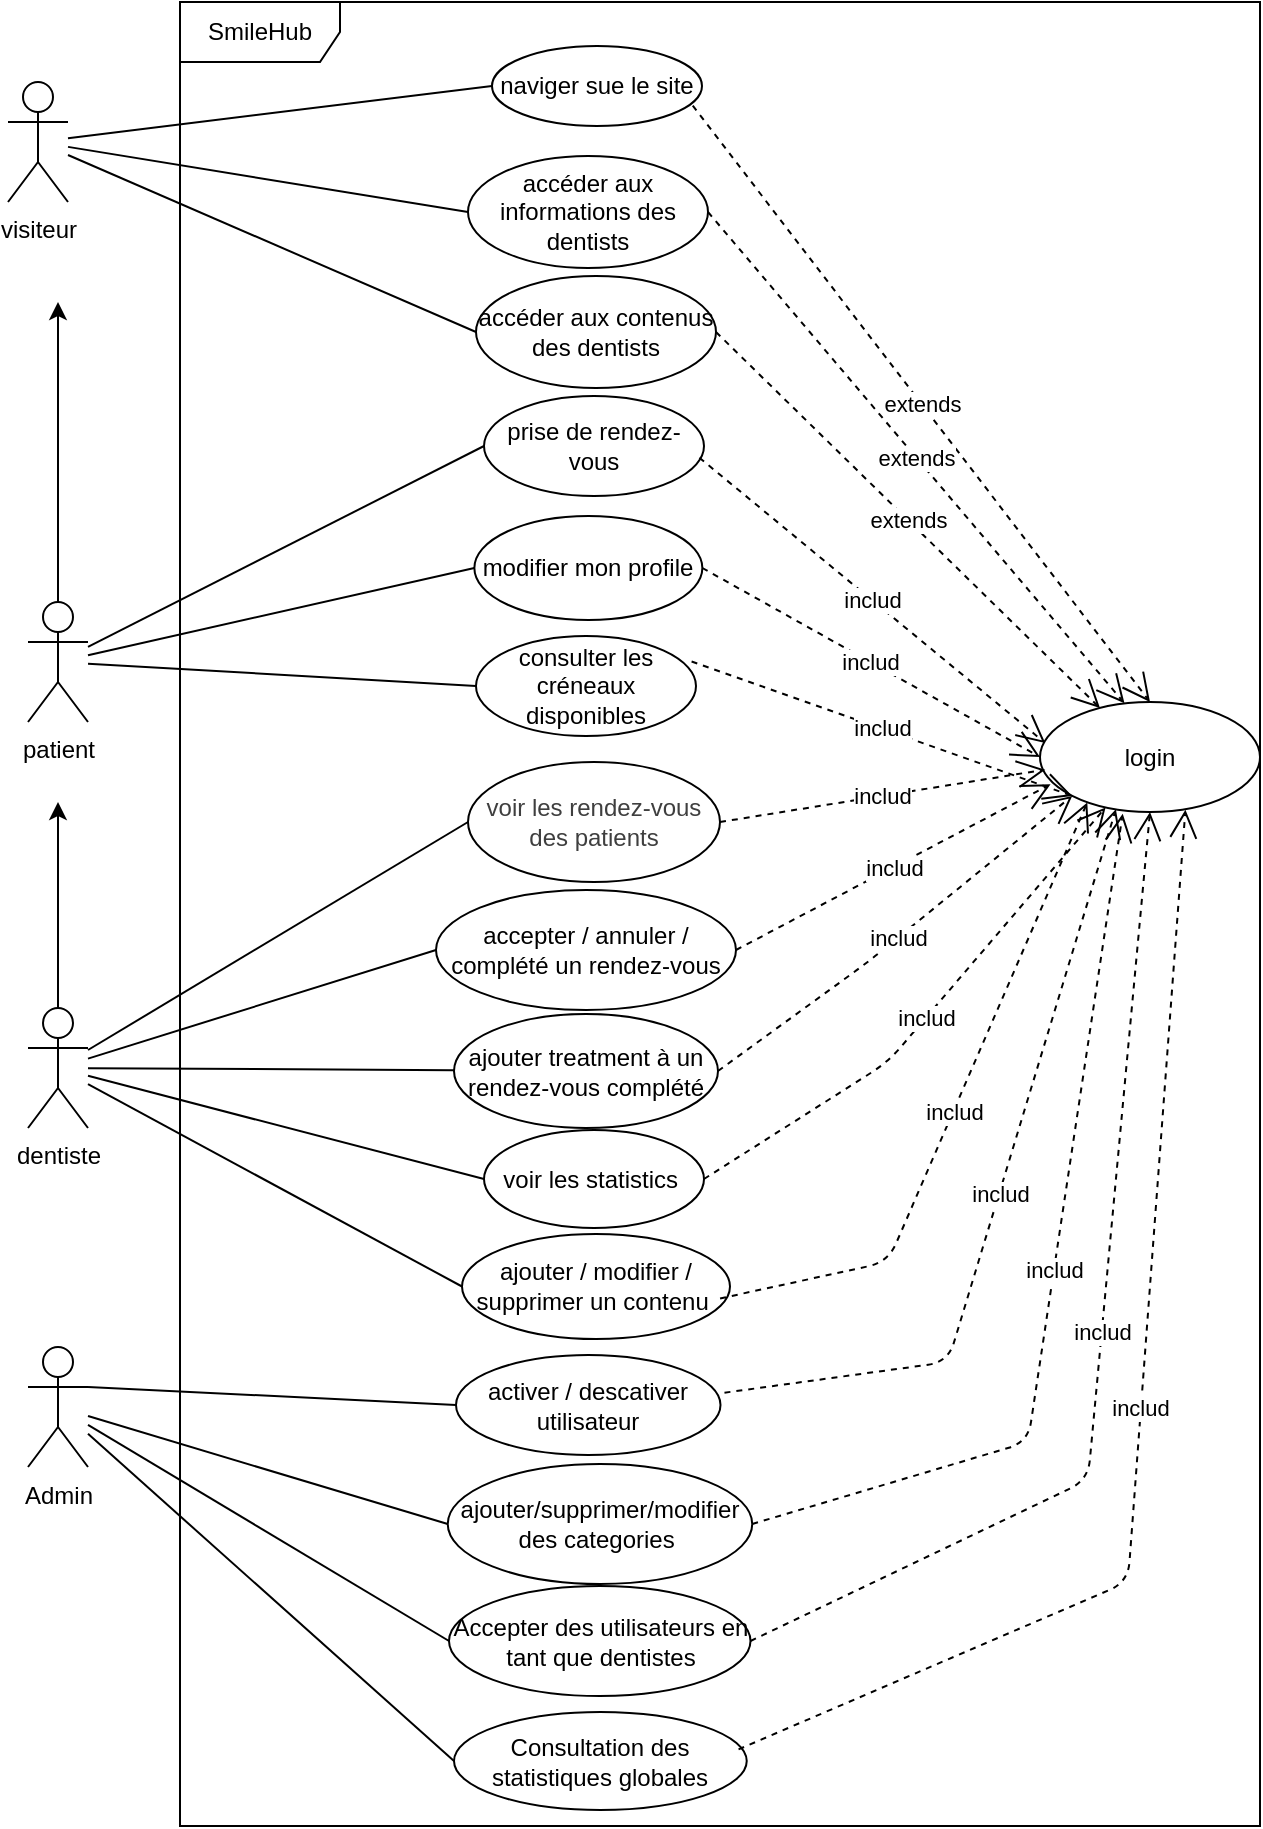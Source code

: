 <mxfile>
    <diagram id="GOKPqpnqBQfmIKEEnT1D" name="Page-1">
        <mxGraphModel dx="1791" dy="924" grid="1" gridSize="10" guides="1" tooltips="1" connect="1" arrows="1" fold="1" page="0" pageScale="1" pageWidth="850" pageHeight="1100" math="0" shadow="0">
            <root>
                <mxCell id="0"/>
                <mxCell id="1" parent="0"/>
                <mxCell id="3" value="SmileHub" style="shape=umlFrame;whiteSpace=wrap;html=1;width=80;height=30;" parent="1" vertex="1">
                    <mxGeometry x="-104" y="60" width="540" height="912" as="geometry"/>
                </mxCell>
                <mxCell id="4" value="visiteur" style="shape=umlActor;verticalLabelPosition=bottom;verticalAlign=top;html=1;" parent="1" vertex="1">
                    <mxGeometry x="-190" y="100" width="30" height="60" as="geometry"/>
                </mxCell>
                <mxCell id="62" style="edgeStyle=none;html=1;" parent="1" source="6" edge="1">
                    <mxGeometry relative="1" as="geometry">
                        <mxPoint x="-165" y="460" as="targetPoint"/>
                    </mxGeometry>
                </mxCell>
                <mxCell id="6" value="dentiste" style="shape=umlActor;verticalLabelPosition=bottom;verticalAlign=top;html=1;" parent="1" vertex="1">
                    <mxGeometry x="-180" y="563" width="30" height="60" as="geometry"/>
                </mxCell>
                <mxCell id="7" value="Admin" style="shape=umlActor;verticalLabelPosition=bottom;verticalAlign=top;html=1;" parent="1" vertex="1">
                    <mxGeometry x="-180" y="732.5" width="30" height="60" as="geometry"/>
                </mxCell>
                <mxCell id="8" value="naviger sue le site" style="ellipse;whiteSpace=wrap;html=1;" parent="1" vertex="1">
                    <mxGeometry x="52" y="82" width="105" height="40" as="geometry"/>
                </mxCell>
                <mxCell id="9" value="&lt;span style=&quot;color: rgb(0, 0, 0);&quot;&gt;accéder aux informations des dentists&lt;/span&gt;" style="ellipse;whiteSpace=wrap;html=1;" parent="1" vertex="1">
                    <mxGeometry x="40" y="137" width="120" height="56" as="geometry"/>
                </mxCell>
                <mxCell id="10" value="prise de rendez-vous" style="ellipse;whiteSpace=wrap;html=1;" parent="1" vertex="1">
                    <mxGeometry x="48" y="257" width="110" height="50" as="geometry"/>
                </mxCell>
                <mxCell id="11" value="modifier mon profile" style="ellipse;whiteSpace=wrap;html=1;" parent="1" vertex="1">
                    <mxGeometry x="43.18" y="317" width="114" height="52" as="geometry"/>
                </mxCell>
                <mxCell id="12" value="" style="endArrow=none;html=1;entryX=0;entryY=0.5;entryDx=0;entryDy=0;" parent="1" source="4" target="8" edge="1">
                    <mxGeometry width="50" height="50" relative="1" as="geometry">
                        <mxPoint x="-140" y="280" as="sourcePoint"/>
                        <mxPoint x="30" y="210" as="targetPoint"/>
                    </mxGeometry>
                </mxCell>
                <mxCell id="13" value="" style="endArrow=none;html=1;entryX=0;entryY=0.5;entryDx=0;entryDy=0;" parent="1" source="4" target="9" edge="1">
                    <mxGeometry width="50" height="50" relative="1" as="geometry">
                        <mxPoint x="-160" y="280" as="sourcePoint"/>
                        <mxPoint x="50.0" y="165" as="targetPoint"/>
                    </mxGeometry>
                </mxCell>
                <mxCell id="14" value="" style="endArrow=none;html=1;entryX=0;entryY=0.5;entryDx=0;entryDy=0;" parent="1" source="41" target="10" edge="1">
                    <mxGeometry width="50" height="50" relative="1" as="geometry">
                        <mxPoint x="-110.0" y="310" as="sourcePoint"/>
                        <mxPoint x="70.0" y="185" as="targetPoint"/>
                    </mxGeometry>
                </mxCell>
                <mxCell id="15" value="" style="endArrow=none;html=1;entryX=0;entryY=0.5;entryDx=0;entryDy=0;" parent="1" source="41" target="11" edge="1">
                    <mxGeometry width="50" height="50" relative="1" as="geometry">
                        <mxPoint x="-100.0" y="320" as="sourcePoint"/>
                        <mxPoint x="80.0" y="195" as="targetPoint"/>
                    </mxGeometry>
                </mxCell>
                <mxCell id="16" value="&lt;span style=&quot;color: rgb(63, 63, 63);&quot;&gt;voir les rendez-vous des patients&lt;/span&gt;" style="ellipse;whiteSpace=wrap;html=1;" parent="1" vertex="1">
                    <mxGeometry x="40" y="440" width="126" height="60" as="geometry"/>
                </mxCell>
                <mxCell id="17" value="accepter / annuler / complété un rendez-vous" style="ellipse;whiteSpace=wrap;html=1;" parent="1" vertex="1">
                    <mxGeometry x="24" y="504" width="150" height="60" as="geometry"/>
                </mxCell>
                <mxCell id="18" value="ajouter treatment à un rendez-vous complété" style="ellipse;whiteSpace=wrap;html=1;" parent="1" vertex="1">
                    <mxGeometry x="33" y="566" width="132" height="57" as="geometry"/>
                </mxCell>
                <mxCell id="20" value="" style="endArrow=none;html=1;entryX=0;entryY=0.5;entryDx=0;entryDy=0;" parent="1" source="6" target="16" edge="1">
                    <mxGeometry width="50" height="50" relative="1" as="geometry">
                        <mxPoint x="-170" y="530" as="sourcePoint"/>
                        <mxPoint x="51" y="620.23" as="targetPoint"/>
                    </mxGeometry>
                </mxCell>
                <mxCell id="21" value="" style="endArrow=none;html=1;entryX=0;entryY=0.5;entryDx=0;entryDy=0;" parent="1" source="6" target="17" edge="1">
                    <mxGeometry width="50" height="50" relative="1" as="geometry">
                        <mxPoint x="-170" y="544" as="sourcePoint"/>
                        <mxPoint x="61" y="455" as="targetPoint"/>
                    </mxGeometry>
                </mxCell>
                <mxCell id="22" value="" style="endArrow=none;html=1;" parent="1" source="6" target="18" edge="1">
                    <mxGeometry width="50" height="50" relative="1" as="geometry">
                        <mxPoint x="-150.0" y="553.962" as="sourcePoint"/>
                        <mxPoint x="71" y="465" as="targetPoint"/>
                    </mxGeometry>
                </mxCell>
                <mxCell id="24" value="ajouter/supprimer/modifier des categories&amp;nbsp;" style="ellipse;whiteSpace=wrap;html=1;" parent="1" vertex="1">
                    <mxGeometry x="29.87" y="791" width="152.25" height="60" as="geometry"/>
                </mxCell>
                <mxCell id="25" value="Accepter des utilisateurs en tant que dentistes" style="ellipse;whiteSpace=wrap;html=1;" parent="1" vertex="1">
                    <mxGeometry x="30.5" y="852" width="150.75" height="55" as="geometry"/>
                </mxCell>
                <mxCell id="26" value="Consultation des statistiques globales" style="ellipse;whiteSpace=wrap;html=1;" parent="1" vertex="1">
                    <mxGeometry x="33" y="915" width="146.37" height="49" as="geometry"/>
                </mxCell>
                <mxCell id="27" value="" style="endArrow=none;html=1;entryX=0;entryY=0.5;entryDx=0;entryDy=0;" parent="1" source="7" target="24" edge="1">
                    <mxGeometry width="50" height="50" relative="1" as="geometry">
                        <mxPoint x="-190" y="760" as="sourcePoint"/>
                        <mxPoint x="39.0" y="710.23" as="targetPoint"/>
                    </mxGeometry>
                </mxCell>
                <mxCell id="28" value="" style="endArrow=none;html=1;entryX=0;entryY=0.5;entryDx=0;entryDy=0;" parent="1" source="7" target="25" edge="1">
                    <mxGeometry width="50" height="50" relative="1" as="geometry">
                        <mxPoint x="-170" y="750" as="sourcePoint"/>
                        <mxPoint x="71.0" y="635" as="targetPoint"/>
                    </mxGeometry>
                </mxCell>
                <mxCell id="29" value="" style="endArrow=none;html=1;entryX=0;entryY=0.5;entryDx=0;entryDy=0;" parent="1" source="7" target="26" edge="1">
                    <mxGeometry width="50" height="50" relative="1" as="geometry">
                        <mxPoint x="-190" y="750" as="sourcePoint"/>
                        <mxPoint x="81.0" y="645" as="targetPoint"/>
                    </mxGeometry>
                </mxCell>
                <mxCell id="30" value="login" style="ellipse;whiteSpace=wrap;html=1;" parent="1" vertex="1">
                    <mxGeometry x="326" y="410" width="110" height="55" as="geometry"/>
                </mxCell>
                <mxCell id="31" value="includ" style="endArrow=open;endSize=12;dashed=1;html=1;exitX=0.979;exitY=0.617;exitDx=0;exitDy=0;entryX=0.024;entryY=0.373;entryDx=0;entryDy=0;exitPerimeter=0;entryPerimeter=0;" parent="1" source="10" target="30" edge="1">
                    <mxGeometry width="160" relative="1" as="geometry">
                        <mxPoint x="161" y="330" as="sourcePoint"/>
                        <mxPoint x="371" y="498.5" as="targetPoint"/>
                    </mxGeometry>
                </mxCell>
                <mxCell id="32" value="includ" style="endArrow=open;endSize=12;dashed=1;html=1;exitX=1;exitY=0.5;exitDx=0;exitDy=0;entryX=0;entryY=0.5;entryDx=0;entryDy=0;" parent="1" source="11" target="30" edge="1">
                    <mxGeometry width="160" relative="1" as="geometry">
                        <mxPoint x="170" y="284" as="sourcePoint"/>
                        <mxPoint x="380" y="452.5" as="targetPoint"/>
                    </mxGeometry>
                </mxCell>
                <mxCell id="33" value="includ" style="endArrow=open;endSize=12;dashed=1;html=1;exitX=1;exitY=0.5;exitDx=0;exitDy=0;entryX=0.024;entryY=0.615;entryDx=0;entryDy=0;entryPerimeter=0;" parent="1" source="16" target="30" edge="1">
                    <mxGeometry width="160" relative="1" as="geometry">
                        <mxPoint x="180" y="294" as="sourcePoint"/>
                        <mxPoint x="390" y="462.5" as="targetPoint"/>
                    </mxGeometry>
                </mxCell>
                <mxCell id="34" value="includ" style="endArrow=open;endSize=12;dashed=1;html=1;exitX=1;exitY=0.5;exitDx=0;exitDy=0;entryX=0.048;entryY=0.748;entryDx=0;entryDy=0;entryPerimeter=0;" parent="1" source="17" target="30" edge="1">
                    <mxGeometry width="160" relative="1" as="geometry">
                        <mxPoint x="190" y="304" as="sourcePoint"/>
                        <mxPoint x="400" y="472.5" as="targetPoint"/>
                    </mxGeometry>
                </mxCell>
                <mxCell id="35" value="includ" style="endArrow=open;endSize=12;dashed=1;html=1;exitX=1;exitY=0.5;exitDx=0;exitDy=0;entryX=0;entryY=1;entryDx=0;entryDy=0;" parent="1" source="18" target="30" edge="1">
                    <mxGeometry width="160" relative="1" as="geometry">
                        <mxPoint x="200" y="314" as="sourcePoint"/>
                        <mxPoint x="410" y="482.5" as="targetPoint"/>
                        <Array as="points">
                            <mxPoint x="240" y="540"/>
                        </Array>
                    </mxGeometry>
                </mxCell>
                <mxCell id="37" value="includ" style="endArrow=open;endSize=12;dashed=1;html=1;entryX=0.376;entryY=1.015;entryDx=0;entryDy=0;entryPerimeter=0;exitX=1;exitY=0.5;exitDx=0;exitDy=0;" parent="1" source="24" target="30" edge="1">
                    <mxGeometry width="160" relative="1" as="geometry">
                        <mxPoint x="220" y="334" as="sourcePoint"/>
                        <mxPoint x="430" y="502.5" as="targetPoint"/>
                        <Array as="points">
                            <mxPoint x="320" y="780"/>
                        </Array>
                    </mxGeometry>
                </mxCell>
                <mxCell id="38" value="includ" style="endArrow=open;endSize=12;dashed=1;html=1;exitX=1;exitY=0.5;exitDx=0;exitDy=0;entryX=0.5;entryY=1;entryDx=0;entryDy=0;" parent="1" source="25" target="30" edge="1">
                    <mxGeometry width="160" relative="1" as="geometry">
                        <mxPoint x="230" y="344" as="sourcePoint"/>
                        <mxPoint x="440" y="512.5" as="targetPoint"/>
                        <Array as="points">
                            <mxPoint x="350" y="799"/>
                        </Array>
                    </mxGeometry>
                </mxCell>
                <mxCell id="39" value="includ" style="endArrow=open;endSize=12;dashed=1;html=1;exitX=0.972;exitY=0.381;exitDx=0;exitDy=0;entryX=0.661;entryY=0.979;entryDx=0;entryDy=0;exitPerimeter=0;entryPerimeter=0;" parent="1" source="26" target="30" edge="1">
                    <mxGeometry width="160" relative="1" as="geometry">
                        <mxPoint x="240" y="354" as="sourcePoint"/>
                        <mxPoint x="450" y="522.5" as="targetPoint"/>
                        <Array as="points">
                            <mxPoint x="370" y="850"/>
                        </Array>
                    </mxGeometry>
                </mxCell>
                <mxCell id="61" style="edgeStyle=none;html=1;" parent="1" source="41" edge="1">
                    <mxGeometry relative="1" as="geometry">
                        <mxPoint x="-165" y="210" as="targetPoint"/>
                    </mxGeometry>
                </mxCell>
                <mxCell id="41" value="patient" style="shape=umlActor;verticalLabelPosition=bottom;verticalAlign=top;html=1;" parent="1" vertex="1">
                    <mxGeometry x="-180" y="360" width="30" height="60" as="geometry"/>
                </mxCell>
                <mxCell id="43" value="" style="endArrow=none;html=1;entryX=0;entryY=0.5;entryDx=0;entryDy=0;" parent="1" source="4" target="44" edge="1">
                    <mxGeometry width="50" height="50" relative="1" as="geometry">
                        <mxPoint x="-140" y="230.5" as="sourcePoint"/>
                        <mxPoint x="75.0" y="209" as="targetPoint"/>
                    </mxGeometry>
                </mxCell>
                <mxCell id="44" value="accéder aux contenus des dentists" style="ellipse;whiteSpace=wrap;html=1;" parent="1" vertex="1">
                    <mxGeometry x="44" y="197" width="120" height="56" as="geometry"/>
                </mxCell>
                <mxCell id="46" value="" style="endArrow=none;html=1;entryX=0;entryY=0.5;entryDx=0;entryDy=0;" parent="1" source="41" target="47" edge="1">
                    <mxGeometry width="50" height="50" relative="1" as="geometry">
                        <mxPoint x="-140" y="420" as="sourcePoint"/>
                        <mxPoint x="50.0" y="393" as="targetPoint"/>
                    </mxGeometry>
                </mxCell>
                <mxCell id="47" value="&lt;span&gt;consulter les créneaux disponibles&lt;/span&gt;" style="ellipse;whiteSpace=wrap;html=1;" parent="1" vertex="1">
                    <mxGeometry x="44" y="377" width="110" height="50" as="geometry"/>
                </mxCell>
                <mxCell id="48" value="includ" style="endArrow=open;endSize=12;dashed=1;html=1;entryX=0;entryY=1;entryDx=0;entryDy=0;exitX=0.98;exitY=0.255;exitDx=0;exitDy=0;exitPerimeter=0;" parent="1" source="47" target="30" edge="1">
                    <mxGeometry width="160" relative="1" as="geometry">
                        <mxPoint x="140" y="340" as="sourcePoint"/>
                        <mxPoint x="320.0" y="362.5" as="targetPoint"/>
                    </mxGeometry>
                </mxCell>
                <mxCell id="53" value="voir les statistics&amp;nbsp;" style="ellipse;whiteSpace=wrap;html=1;" parent="1" vertex="1">
                    <mxGeometry x="48" y="624" width="110" height="49" as="geometry"/>
                </mxCell>
                <mxCell id="54" value="" style="endArrow=none;html=1;entryX=0;entryY=0.5;entryDx=0;entryDy=0;" parent="1" source="6" target="53" edge="1">
                    <mxGeometry width="50" height="50" relative="1" as="geometry">
                        <mxPoint x="-160.0" y="619.719" as="sourcePoint"/>
                        <mxPoint x="71" y="523.05" as="targetPoint"/>
                    </mxGeometry>
                </mxCell>
                <mxCell id="55" value="includ" style="endArrow=open;endSize=12;dashed=1;html=1;exitX=1;exitY=0.5;exitDx=0;exitDy=0;entryX=0.298;entryY=0.959;entryDx=0;entryDy=0;entryPerimeter=0;" parent="1" source="53" target="30" edge="1">
                    <mxGeometry width="160" relative="1" as="geometry">
                        <mxPoint x="200" y="372.05" as="sourcePoint"/>
                        <mxPoint x="326.109" y="429.995" as="targetPoint"/>
                        <Array as="points">
                            <mxPoint x="250" y="590"/>
                        </Array>
                    </mxGeometry>
                </mxCell>
                <mxCell id="58" value="extends" style="endArrow=open;endSize=12;dashed=1;html=1;exitX=0.956;exitY=0.744;exitDx=0;exitDy=0;exitPerimeter=0;entryX=0.5;entryY=0;entryDx=0;entryDy=0;" parent="1" source="8" target="30" edge="1">
                    <mxGeometry width="160" relative="1" as="geometry">
                        <mxPoint x="-20" y="240" as="sourcePoint"/>
                        <mxPoint x="140" y="240" as="targetPoint"/>
                    </mxGeometry>
                </mxCell>
                <mxCell id="59" value="extends" style="endArrow=open;endSize=12;dashed=1;html=1;exitX=1;exitY=0.5;exitDx=0;exitDy=0;entryX=0.384;entryY=0.011;entryDx=0;entryDy=0;entryPerimeter=0;" parent="1" source="9" target="30" edge="1">
                    <mxGeometry width="160" relative="1" as="geometry">
                        <mxPoint x="250" y="130" as="sourcePoint"/>
                        <mxPoint x="410" y="130" as="targetPoint"/>
                    </mxGeometry>
                </mxCell>
                <mxCell id="60" value="extends" style="endArrow=open;endSize=12;dashed=1;html=1;exitX=1;exitY=0.5;exitDx=0;exitDy=0;" parent="1" source="44" target="30" edge="1">
                    <mxGeometry width="160" relative="1" as="geometry">
                        <mxPoint x="220" y="200" as="sourcePoint"/>
                        <mxPoint x="380" y="200" as="targetPoint"/>
                    </mxGeometry>
                </mxCell>
                <mxCell id="68" value="&lt;span style=&quot;color: rgb(0, 0, 0);&quot;&gt;activer / descativer utilisateur&lt;/span&gt;" style="ellipse;whiteSpace=wrap;html=1;" parent="1" vertex="1">
                    <mxGeometry x="34" y="736.5" width="132.25" height="50" as="geometry"/>
                </mxCell>
                <mxCell id="69" value="" style="endArrow=none;html=1;entryX=0;entryY=0.5;entryDx=0;entryDy=0;exitX=1;exitY=0.333;exitDx=0;exitDy=0;exitPerimeter=0;" parent="1" source="7" target="68" edge="1">
                    <mxGeometry width="50" height="50" relative="1" as="geometry">
                        <mxPoint x="-160" y="713" as="sourcePoint"/>
                        <mxPoint x="71" y="425" as="targetPoint"/>
                    </mxGeometry>
                </mxCell>
                <mxCell id="70" value="includ" style="endArrow=open;endSize=12;dashed=1;html=1;exitX=1.015;exitY=0.377;exitDx=0;exitDy=0;entryX=0.345;entryY=0.975;entryDx=0;entryDy=0;exitPerimeter=0;entryPerimeter=0;" parent="1" source="68" target="30" edge="1">
                    <mxGeometry width="160" relative="1" as="geometry">
                        <mxPoint x="200" y="274" as="sourcePoint"/>
                        <mxPoint x="325" y="326" as="targetPoint"/>
                        <Array as="points">
                            <mxPoint x="280" y="740"/>
                        </Array>
                    </mxGeometry>
                </mxCell>
                <mxCell id="71" value="ajouter / modifier / supprimer un contenu&amp;nbsp;" style="ellipse;whiteSpace=wrap;html=1;" vertex="1" parent="1">
                    <mxGeometry x="37" y="676" width="134" height="52.5" as="geometry"/>
                </mxCell>
                <mxCell id="72" value="" style="endArrow=none;html=1;entryX=0;entryY=0.5;entryDx=0;entryDy=0;" edge="1" parent="1" source="6" target="71">
                    <mxGeometry width="50" height="50" relative="1" as="geometry">
                        <mxPoint x="-150" y="580" as="sourcePoint"/>
                        <mxPoint x="58" y="659" as="targetPoint"/>
                    </mxGeometry>
                </mxCell>
                <mxCell id="73" value="includ" style="endArrow=open;endSize=12;dashed=1;html=1;exitX=0.963;exitY=0.614;exitDx=0;exitDy=0;entryX=0.215;entryY=0.913;entryDx=0;entryDy=0;entryPerimeter=0;exitPerimeter=0;" edge="1" parent="1" source="71" target="30">
                    <mxGeometry width="160" relative="1" as="geometry">
                        <mxPoint x="168" y="659" as="sourcePoint"/>
                        <mxPoint x="353" y="388" as="targetPoint"/>
                        <Array as="points">
                            <mxPoint x="250" y="690"/>
                        </Array>
                    </mxGeometry>
                </mxCell>
            </root>
        </mxGraphModel>
    </diagram>
</mxfile>